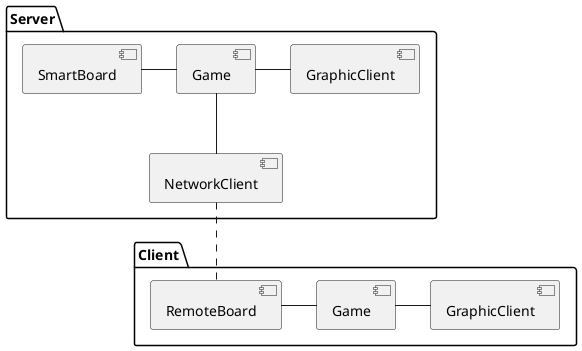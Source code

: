 @startuml

package "Server" {
component SmartBoard
component Game as sGame
component NetworkClient
component GraphicClient as sGraphicClient

SmartBoard - sGame
sGame - sGraphicClient
sGame -- NetworkClient
}

package "Client" {
component RemoteBoard
component Game as cGame
component GraphicClient as cGraphicClient

RemoteBoard - cGame
cGame - cGraphicClient
}

NetworkClient .. RemoteBoard

@enduml

